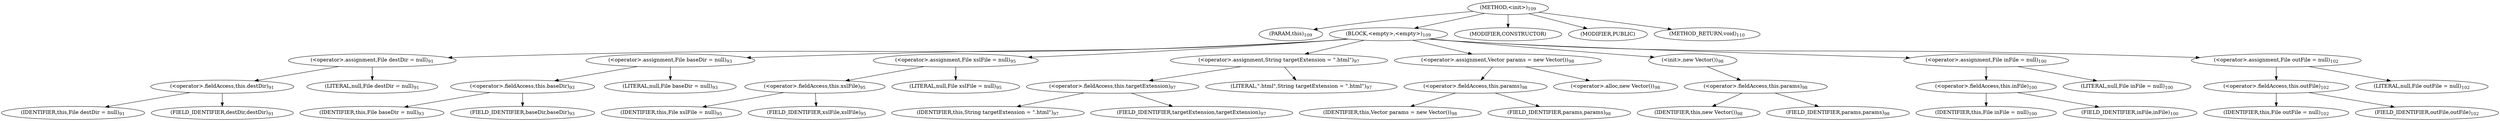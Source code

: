 digraph "&lt;init&gt;" {  
"95" [label = <(METHOD,&lt;init&gt;)<SUB>109</SUB>> ]
"96" [label = <(PARAM,this)<SUB>109</SUB>> ]
"97" [label = <(BLOCK,&lt;empty&gt;,&lt;empty&gt;)<SUB>109</SUB>> ]
"98" [label = <(&lt;operator&gt;.assignment,File destDir = null)<SUB>91</SUB>> ]
"99" [label = <(&lt;operator&gt;.fieldAccess,this.destDir)<SUB>91</SUB>> ]
"100" [label = <(IDENTIFIER,this,File destDir = null)<SUB>91</SUB>> ]
"101" [label = <(FIELD_IDENTIFIER,destDir,destDir)<SUB>91</SUB>> ]
"102" [label = <(LITERAL,null,File destDir = null)<SUB>91</SUB>> ]
"103" [label = <(&lt;operator&gt;.assignment,File baseDir = null)<SUB>93</SUB>> ]
"104" [label = <(&lt;operator&gt;.fieldAccess,this.baseDir)<SUB>93</SUB>> ]
"105" [label = <(IDENTIFIER,this,File baseDir = null)<SUB>93</SUB>> ]
"106" [label = <(FIELD_IDENTIFIER,baseDir,baseDir)<SUB>93</SUB>> ]
"107" [label = <(LITERAL,null,File baseDir = null)<SUB>93</SUB>> ]
"108" [label = <(&lt;operator&gt;.assignment,File xslFile = null)<SUB>95</SUB>> ]
"109" [label = <(&lt;operator&gt;.fieldAccess,this.xslFile)<SUB>95</SUB>> ]
"110" [label = <(IDENTIFIER,this,File xslFile = null)<SUB>95</SUB>> ]
"111" [label = <(FIELD_IDENTIFIER,xslFile,xslFile)<SUB>95</SUB>> ]
"112" [label = <(LITERAL,null,File xslFile = null)<SUB>95</SUB>> ]
"113" [label = <(&lt;operator&gt;.assignment,String targetExtension = &quot;.html&quot;)<SUB>97</SUB>> ]
"114" [label = <(&lt;operator&gt;.fieldAccess,this.targetExtension)<SUB>97</SUB>> ]
"115" [label = <(IDENTIFIER,this,String targetExtension = &quot;.html&quot;)<SUB>97</SUB>> ]
"116" [label = <(FIELD_IDENTIFIER,targetExtension,targetExtension)<SUB>97</SUB>> ]
"117" [label = <(LITERAL,&quot;.html&quot;,String targetExtension = &quot;.html&quot;)<SUB>97</SUB>> ]
"118" [label = <(&lt;operator&gt;.assignment,Vector params = new Vector())<SUB>98</SUB>> ]
"119" [label = <(&lt;operator&gt;.fieldAccess,this.params)<SUB>98</SUB>> ]
"120" [label = <(IDENTIFIER,this,Vector params = new Vector())<SUB>98</SUB>> ]
"121" [label = <(FIELD_IDENTIFIER,params,params)<SUB>98</SUB>> ]
"122" [label = <(&lt;operator&gt;.alloc,new Vector())<SUB>98</SUB>> ]
"123" [label = <(&lt;init&gt;,new Vector())<SUB>98</SUB>> ]
"124" [label = <(&lt;operator&gt;.fieldAccess,this.params)<SUB>98</SUB>> ]
"125" [label = <(IDENTIFIER,this,new Vector())<SUB>98</SUB>> ]
"126" [label = <(FIELD_IDENTIFIER,params,params)<SUB>98</SUB>> ]
"127" [label = <(&lt;operator&gt;.assignment,File inFile = null)<SUB>100</SUB>> ]
"128" [label = <(&lt;operator&gt;.fieldAccess,this.inFile)<SUB>100</SUB>> ]
"129" [label = <(IDENTIFIER,this,File inFile = null)<SUB>100</SUB>> ]
"130" [label = <(FIELD_IDENTIFIER,inFile,inFile)<SUB>100</SUB>> ]
"131" [label = <(LITERAL,null,File inFile = null)<SUB>100</SUB>> ]
"132" [label = <(&lt;operator&gt;.assignment,File outFile = null)<SUB>102</SUB>> ]
"133" [label = <(&lt;operator&gt;.fieldAccess,this.outFile)<SUB>102</SUB>> ]
"134" [label = <(IDENTIFIER,this,File outFile = null)<SUB>102</SUB>> ]
"135" [label = <(FIELD_IDENTIFIER,outFile,outFile)<SUB>102</SUB>> ]
"136" [label = <(LITERAL,null,File outFile = null)<SUB>102</SUB>> ]
"137" [label = <(MODIFIER,CONSTRUCTOR)> ]
"138" [label = <(MODIFIER,PUBLIC)> ]
"139" [label = <(METHOD_RETURN,void)<SUB>110</SUB>> ]
  "95" -> "96" 
  "95" -> "97" 
  "95" -> "137" 
  "95" -> "138" 
  "95" -> "139" 
  "97" -> "98" 
  "97" -> "103" 
  "97" -> "108" 
  "97" -> "113" 
  "97" -> "118" 
  "97" -> "123" 
  "97" -> "127" 
  "97" -> "132" 
  "98" -> "99" 
  "98" -> "102" 
  "99" -> "100" 
  "99" -> "101" 
  "103" -> "104" 
  "103" -> "107" 
  "104" -> "105" 
  "104" -> "106" 
  "108" -> "109" 
  "108" -> "112" 
  "109" -> "110" 
  "109" -> "111" 
  "113" -> "114" 
  "113" -> "117" 
  "114" -> "115" 
  "114" -> "116" 
  "118" -> "119" 
  "118" -> "122" 
  "119" -> "120" 
  "119" -> "121" 
  "123" -> "124" 
  "124" -> "125" 
  "124" -> "126" 
  "127" -> "128" 
  "127" -> "131" 
  "128" -> "129" 
  "128" -> "130" 
  "132" -> "133" 
  "132" -> "136" 
  "133" -> "134" 
  "133" -> "135" 
}
